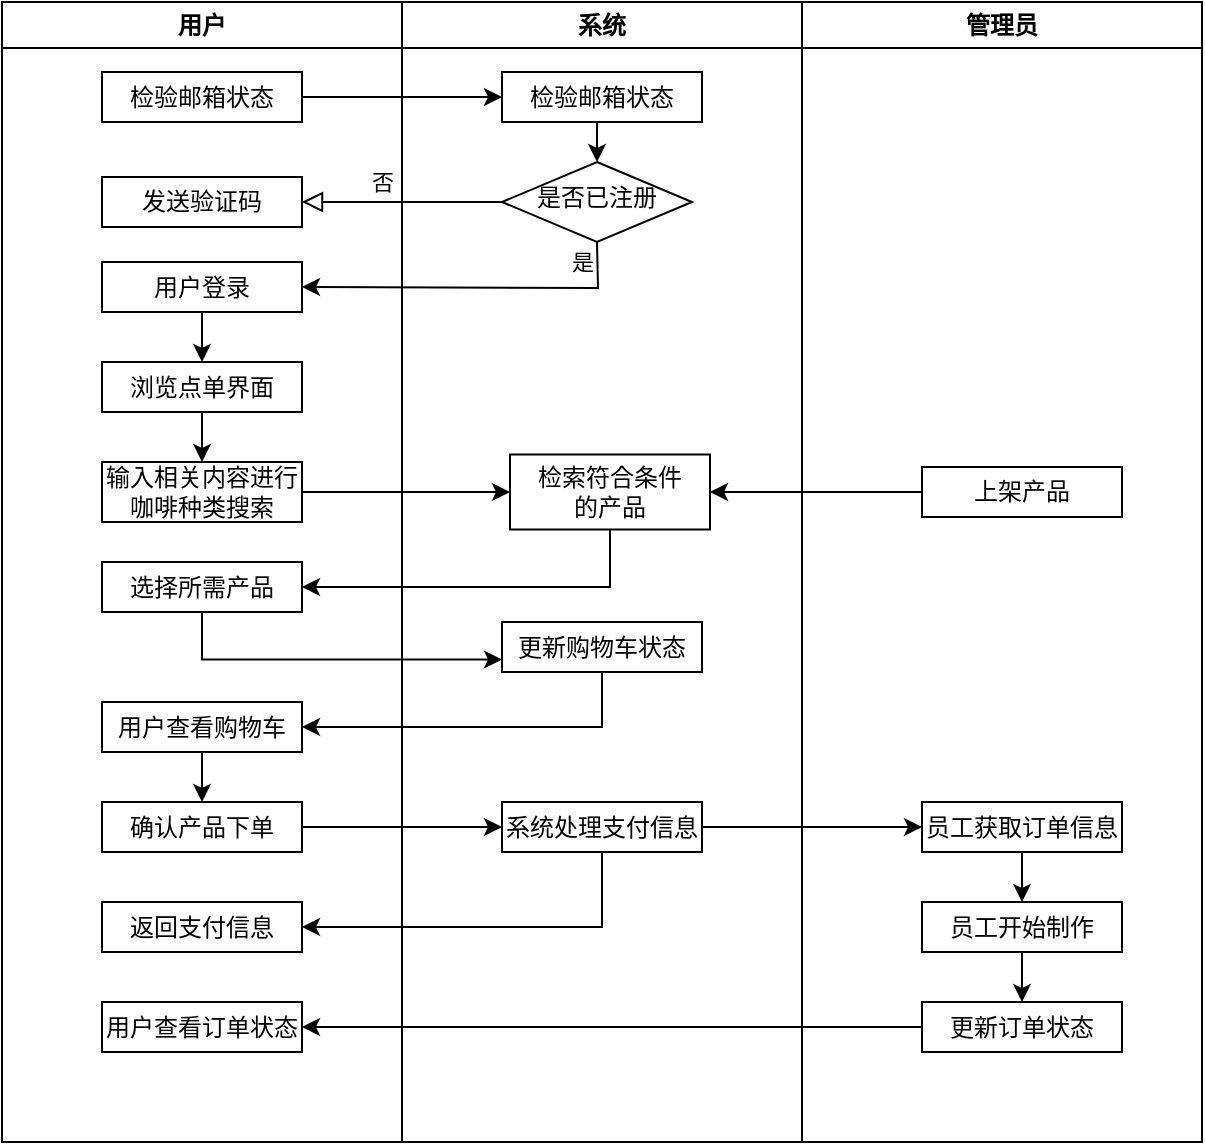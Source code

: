 <mxfile version="24.6.4" type="device">
  <diagram id="C5RBs43oDa-KdzZeNtuy" name="Page-1">
    <mxGraphModel dx="906" dy="665" grid="1" gridSize="10" guides="1" tooltips="1" connect="1" arrows="1" fold="1" page="1" pageScale="1" pageWidth="827" pageHeight="1169" math="0" shadow="0">
      <root>
        <mxCell id="WIyWlLk6GJQsqaUBKTNV-0" />
        <mxCell id="WIyWlLk6GJQsqaUBKTNV-1" parent="WIyWlLk6GJQsqaUBKTNV-0" />
        <mxCell id="WIyWlLk6GJQsqaUBKTNV-4" value="否" style="rounded=0;html=1;jettySize=auto;orthogonalLoop=1;fontSize=11;endArrow=block;endFill=0;endSize=8;strokeWidth=1;shadow=0;labelBackgroundColor=none;edgeStyle=orthogonalEdgeStyle;entryX=1;entryY=0.5;entryDx=0;entryDy=0;" parent="WIyWlLk6GJQsqaUBKTNV-1" source="WIyWlLk6GJQsqaUBKTNV-6" target="PrJg2hj3l42-YnzctC9T-12" edge="1">
          <mxGeometry x="0.2" y="-10" relative="1" as="geometry">
            <mxPoint as="offset" />
          </mxGeometry>
        </mxCell>
        <mxCell id="PrJg2hj3l42-YnzctC9T-1" value="用户" style="swimlane;whiteSpace=wrap;html=1;" vertex="1" parent="WIyWlLk6GJQsqaUBKTNV-1">
          <mxGeometry x="60" y="30" width="200" height="570" as="geometry" />
        </mxCell>
        <mxCell id="PrJg2hj3l42-YnzctC9T-6" value="检验邮箱状态" style="rounded=0;whiteSpace=wrap;html=1;" vertex="1" parent="PrJg2hj3l42-YnzctC9T-1">
          <mxGeometry x="50" y="35" width="100" height="25" as="geometry" />
        </mxCell>
        <mxCell id="PrJg2hj3l42-YnzctC9T-12" value="发送验证码" style="rounded=0;whiteSpace=wrap;html=1;" vertex="1" parent="PrJg2hj3l42-YnzctC9T-1">
          <mxGeometry x="50" y="87.5" width="100" height="25" as="geometry" />
        </mxCell>
        <mxCell id="PrJg2hj3l42-YnzctC9T-17" style="edgeStyle=orthogonalEdgeStyle;rounded=0;orthogonalLoop=1;jettySize=auto;html=1;exitX=0.5;exitY=1;exitDx=0;exitDy=0;entryX=0.5;entryY=0;entryDx=0;entryDy=0;" edge="1" parent="PrJg2hj3l42-YnzctC9T-1" source="PrJg2hj3l42-YnzctC9T-13" target="PrJg2hj3l42-YnzctC9T-16">
          <mxGeometry relative="1" as="geometry" />
        </mxCell>
        <mxCell id="PrJg2hj3l42-YnzctC9T-13" value="用户登录" style="rounded=0;whiteSpace=wrap;html=1;" vertex="1" parent="PrJg2hj3l42-YnzctC9T-1">
          <mxGeometry x="50" y="130" width="100" height="25" as="geometry" />
        </mxCell>
        <mxCell id="PrJg2hj3l42-YnzctC9T-19" style="edgeStyle=orthogonalEdgeStyle;rounded=0;orthogonalLoop=1;jettySize=auto;html=1;exitX=0.5;exitY=1;exitDx=0;exitDy=0;entryX=0.5;entryY=0;entryDx=0;entryDy=0;" edge="1" parent="PrJg2hj3l42-YnzctC9T-1" source="PrJg2hj3l42-YnzctC9T-16" target="PrJg2hj3l42-YnzctC9T-18">
          <mxGeometry relative="1" as="geometry" />
        </mxCell>
        <mxCell id="PrJg2hj3l42-YnzctC9T-16" value="浏览点单界面" style="rounded=0;whiteSpace=wrap;html=1;" vertex="1" parent="PrJg2hj3l42-YnzctC9T-1">
          <mxGeometry x="50" y="180" width="100" height="25" as="geometry" />
        </mxCell>
        <mxCell id="PrJg2hj3l42-YnzctC9T-18" value="输入相关内容进行咖啡种类搜索" style="rounded=0;whiteSpace=wrap;html=1;" vertex="1" parent="PrJg2hj3l42-YnzctC9T-1">
          <mxGeometry x="50" y="230" width="100" height="30" as="geometry" />
        </mxCell>
        <mxCell id="PrJg2hj3l42-YnzctC9T-22" value="选择所需产品" style="rounded=0;whiteSpace=wrap;html=1;" vertex="1" parent="PrJg2hj3l42-YnzctC9T-1">
          <mxGeometry x="50" y="280" width="100" height="25" as="geometry" />
        </mxCell>
        <mxCell id="PrJg2hj3l42-YnzctC9T-32" style="edgeStyle=orthogonalEdgeStyle;rounded=0;orthogonalLoop=1;jettySize=auto;html=1;exitX=0.5;exitY=1;exitDx=0;exitDy=0;entryX=0.5;entryY=0;entryDx=0;entryDy=0;" edge="1" parent="PrJg2hj3l42-YnzctC9T-1" source="PrJg2hj3l42-YnzctC9T-26" target="PrJg2hj3l42-YnzctC9T-31">
          <mxGeometry relative="1" as="geometry" />
        </mxCell>
        <mxCell id="PrJg2hj3l42-YnzctC9T-26" value="用户查看购物车" style="rounded=0;whiteSpace=wrap;html=1;" vertex="1" parent="PrJg2hj3l42-YnzctC9T-1">
          <mxGeometry x="50" y="350" width="100" height="25" as="geometry" />
        </mxCell>
        <mxCell id="PrJg2hj3l42-YnzctC9T-31" value="确认产品下单" style="rounded=0;whiteSpace=wrap;html=1;" vertex="1" parent="PrJg2hj3l42-YnzctC9T-1">
          <mxGeometry x="50" y="400" width="100" height="25" as="geometry" />
        </mxCell>
        <mxCell id="PrJg2hj3l42-YnzctC9T-36" value="返回支付信息" style="rounded=0;whiteSpace=wrap;html=1;" vertex="1" parent="PrJg2hj3l42-YnzctC9T-1">
          <mxGeometry x="50" y="450" width="100" height="25" as="geometry" />
        </mxCell>
        <mxCell id="PrJg2hj3l42-YnzctC9T-38" value="用户查看订单状态" style="rounded=0;whiteSpace=wrap;html=1;" vertex="1" parent="PrJg2hj3l42-YnzctC9T-1">
          <mxGeometry x="50" y="500" width="100" height="25" as="geometry" />
        </mxCell>
        <mxCell id="PrJg2hj3l42-YnzctC9T-2" value="系统" style="swimlane;whiteSpace=wrap;html=1;" vertex="1" parent="WIyWlLk6GJQsqaUBKTNV-1">
          <mxGeometry x="260" y="30" width="200" height="570" as="geometry" />
        </mxCell>
        <mxCell id="PrJg2hj3l42-YnzctC9T-11" style="edgeStyle=orthogonalEdgeStyle;rounded=0;orthogonalLoop=1;jettySize=auto;html=1;exitX=0.5;exitY=1;exitDx=0;exitDy=0;entryX=0.5;entryY=0;entryDx=0;entryDy=0;" edge="1" parent="PrJg2hj3l42-YnzctC9T-2" source="PrJg2hj3l42-YnzctC9T-5" target="WIyWlLk6GJQsqaUBKTNV-6">
          <mxGeometry relative="1" as="geometry" />
        </mxCell>
        <mxCell id="PrJg2hj3l42-YnzctC9T-5" value="检验邮箱状态" style="rounded=0;whiteSpace=wrap;html=1;" vertex="1" parent="PrJg2hj3l42-YnzctC9T-2">
          <mxGeometry x="50" y="35" width="100" height="25" as="geometry" />
        </mxCell>
        <mxCell id="WIyWlLk6GJQsqaUBKTNV-6" value="是否已注册" style="rhombus;whiteSpace=wrap;html=1;shadow=0;fontFamily=Helvetica;fontSize=12;align=center;strokeWidth=1;spacing=6;spacingTop=-4;" parent="PrJg2hj3l42-YnzctC9T-2" vertex="1">
          <mxGeometry x="50" y="80" width="95" height="40" as="geometry" />
        </mxCell>
        <mxCell id="PrJg2hj3l42-YnzctC9T-20" value="检索符合条件&lt;div&gt;的产品&lt;/div&gt;" style="rounded=0;whiteSpace=wrap;html=1;" vertex="1" parent="PrJg2hj3l42-YnzctC9T-2">
          <mxGeometry x="54" y="226.25" width="100" height="37.5" as="geometry" />
        </mxCell>
        <mxCell id="PrJg2hj3l42-YnzctC9T-24" value="更新购物车状态" style="rounded=0;whiteSpace=wrap;html=1;" vertex="1" parent="PrJg2hj3l42-YnzctC9T-2">
          <mxGeometry x="50" y="310" width="100" height="25" as="geometry" />
        </mxCell>
        <mxCell id="PrJg2hj3l42-YnzctC9T-33" value="系统处理支付信息" style="rounded=0;whiteSpace=wrap;html=1;" vertex="1" parent="PrJg2hj3l42-YnzctC9T-2">
          <mxGeometry x="50" y="400" width="100" height="25" as="geometry" />
        </mxCell>
        <mxCell id="PrJg2hj3l42-YnzctC9T-3" value="管理员" style="swimlane;whiteSpace=wrap;html=1;" vertex="1" parent="WIyWlLk6GJQsqaUBKTNV-1">
          <mxGeometry x="460" y="30" width="200" height="570" as="geometry" />
        </mxCell>
        <mxCell id="PrJg2hj3l42-YnzctC9T-41" style="edgeStyle=orthogonalEdgeStyle;rounded=0;orthogonalLoop=1;jettySize=auto;html=1;exitX=0.5;exitY=1;exitDx=0;exitDy=0;entryX=0.5;entryY=0;entryDx=0;entryDy=0;" edge="1" parent="PrJg2hj3l42-YnzctC9T-3" source="PrJg2hj3l42-YnzctC9T-39" target="PrJg2hj3l42-YnzctC9T-40">
          <mxGeometry relative="1" as="geometry" />
        </mxCell>
        <mxCell id="PrJg2hj3l42-YnzctC9T-39" value="员工获取订单信息" style="rounded=0;whiteSpace=wrap;html=1;" vertex="1" parent="PrJg2hj3l42-YnzctC9T-3">
          <mxGeometry x="60" y="400" width="100" height="25" as="geometry" />
        </mxCell>
        <mxCell id="PrJg2hj3l42-YnzctC9T-43" style="edgeStyle=orthogonalEdgeStyle;rounded=0;orthogonalLoop=1;jettySize=auto;html=1;exitX=0.5;exitY=1;exitDx=0;exitDy=0;entryX=0.5;entryY=0;entryDx=0;entryDy=0;" edge="1" parent="PrJg2hj3l42-YnzctC9T-3" source="PrJg2hj3l42-YnzctC9T-40" target="PrJg2hj3l42-YnzctC9T-42">
          <mxGeometry relative="1" as="geometry" />
        </mxCell>
        <mxCell id="PrJg2hj3l42-YnzctC9T-40" value="员工开始制作" style="rounded=0;whiteSpace=wrap;html=1;" vertex="1" parent="PrJg2hj3l42-YnzctC9T-3">
          <mxGeometry x="60" y="450" width="100" height="25" as="geometry" />
        </mxCell>
        <mxCell id="PrJg2hj3l42-YnzctC9T-42" value="更新订单状态" style="rounded=0;whiteSpace=wrap;html=1;" vertex="1" parent="PrJg2hj3l42-YnzctC9T-3">
          <mxGeometry x="60" y="500" width="100" height="25" as="geometry" />
        </mxCell>
        <mxCell id="PrJg2hj3l42-YnzctC9T-46" value="上架产品" style="rounded=0;whiteSpace=wrap;html=1;" vertex="1" parent="PrJg2hj3l42-YnzctC9T-3">
          <mxGeometry x="60" y="232.5" width="100" height="25" as="geometry" />
        </mxCell>
        <mxCell id="PrJg2hj3l42-YnzctC9T-8" style="edgeStyle=orthogonalEdgeStyle;rounded=0;orthogonalLoop=1;jettySize=auto;html=1;exitX=1;exitY=0.5;exitDx=0;exitDy=0;entryX=0;entryY=0.5;entryDx=0;entryDy=0;" edge="1" parent="WIyWlLk6GJQsqaUBKTNV-1" source="PrJg2hj3l42-YnzctC9T-6" target="PrJg2hj3l42-YnzctC9T-5">
          <mxGeometry relative="1" as="geometry" />
        </mxCell>
        <mxCell id="PrJg2hj3l42-YnzctC9T-14" value="" style="endArrow=classic;html=1;rounded=0;exitX=0.5;exitY=1;exitDx=0;exitDy=0;entryX=1;entryY=0.5;entryDx=0;entryDy=0;" edge="1" parent="WIyWlLk6GJQsqaUBKTNV-1" source="WIyWlLk6GJQsqaUBKTNV-6" target="PrJg2hj3l42-YnzctC9T-13">
          <mxGeometry width="50" height="50" relative="1" as="geometry">
            <mxPoint x="380" y="370" as="sourcePoint" />
            <mxPoint x="430" y="320" as="targetPoint" />
            <Array as="points">
              <mxPoint x="358" y="173" />
            </Array>
          </mxGeometry>
        </mxCell>
        <mxCell id="PrJg2hj3l42-YnzctC9T-15" value="是" style="edgeLabel;html=1;align=center;verticalAlign=middle;resizable=0;points=[];" vertex="1" connectable="0" parent="PrJg2hj3l42-YnzctC9T-14">
          <mxGeometry x="0.076" y="-6" relative="1" as="geometry">
            <mxPoint x="61" y="-7" as="offset" />
          </mxGeometry>
        </mxCell>
        <mxCell id="PrJg2hj3l42-YnzctC9T-21" style="edgeStyle=orthogonalEdgeStyle;rounded=0;orthogonalLoop=1;jettySize=auto;html=1;exitX=1;exitY=0.5;exitDx=0;exitDy=0;entryX=0;entryY=0.5;entryDx=0;entryDy=0;" edge="1" parent="WIyWlLk6GJQsqaUBKTNV-1" source="PrJg2hj3l42-YnzctC9T-18" target="PrJg2hj3l42-YnzctC9T-20">
          <mxGeometry relative="1" as="geometry" />
        </mxCell>
        <mxCell id="PrJg2hj3l42-YnzctC9T-23" style="edgeStyle=orthogonalEdgeStyle;rounded=0;orthogonalLoop=1;jettySize=auto;html=1;exitX=0.5;exitY=1;exitDx=0;exitDy=0;entryX=1;entryY=0.5;entryDx=0;entryDy=0;" edge="1" parent="WIyWlLk6GJQsqaUBKTNV-1" source="PrJg2hj3l42-YnzctC9T-20" target="PrJg2hj3l42-YnzctC9T-22">
          <mxGeometry relative="1" as="geometry" />
        </mxCell>
        <mxCell id="PrJg2hj3l42-YnzctC9T-25" style="edgeStyle=orthogonalEdgeStyle;rounded=0;orthogonalLoop=1;jettySize=auto;html=1;exitX=0.5;exitY=1;exitDx=0;exitDy=0;entryX=0;entryY=0.75;entryDx=0;entryDy=0;" edge="1" parent="WIyWlLk6GJQsqaUBKTNV-1" source="PrJg2hj3l42-YnzctC9T-22" target="PrJg2hj3l42-YnzctC9T-24">
          <mxGeometry relative="1" as="geometry" />
        </mxCell>
        <mxCell id="PrJg2hj3l42-YnzctC9T-30" style="edgeStyle=orthogonalEdgeStyle;rounded=0;orthogonalLoop=1;jettySize=auto;html=1;exitX=0.5;exitY=1;exitDx=0;exitDy=0;entryX=1;entryY=0.5;entryDx=0;entryDy=0;" edge="1" parent="WIyWlLk6GJQsqaUBKTNV-1" source="PrJg2hj3l42-YnzctC9T-24" target="PrJg2hj3l42-YnzctC9T-26">
          <mxGeometry relative="1" as="geometry" />
        </mxCell>
        <mxCell id="PrJg2hj3l42-YnzctC9T-35" style="edgeStyle=orthogonalEdgeStyle;rounded=0;orthogonalLoop=1;jettySize=auto;html=1;exitX=1;exitY=0.5;exitDx=0;exitDy=0;entryX=0;entryY=0.5;entryDx=0;entryDy=0;" edge="1" parent="WIyWlLk6GJQsqaUBKTNV-1" source="PrJg2hj3l42-YnzctC9T-31" target="PrJg2hj3l42-YnzctC9T-33">
          <mxGeometry relative="1" as="geometry" />
        </mxCell>
        <mxCell id="PrJg2hj3l42-YnzctC9T-37" style="edgeStyle=orthogonalEdgeStyle;rounded=0;orthogonalLoop=1;jettySize=auto;html=1;exitX=0.5;exitY=1;exitDx=0;exitDy=0;entryX=1;entryY=0.5;entryDx=0;entryDy=0;" edge="1" parent="WIyWlLk6GJQsqaUBKTNV-1" source="PrJg2hj3l42-YnzctC9T-33" target="PrJg2hj3l42-YnzctC9T-36">
          <mxGeometry relative="1" as="geometry" />
        </mxCell>
        <mxCell id="PrJg2hj3l42-YnzctC9T-44" style="edgeStyle=orthogonalEdgeStyle;rounded=0;orthogonalLoop=1;jettySize=auto;html=1;exitX=0;exitY=0.5;exitDx=0;exitDy=0;entryX=1;entryY=0.5;entryDx=0;entryDy=0;" edge="1" parent="WIyWlLk6GJQsqaUBKTNV-1" source="PrJg2hj3l42-YnzctC9T-42" target="PrJg2hj3l42-YnzctC9T-38">
          <mxGeometry relative="1" as="geometry" />
        </mxCell>
        <mxCell id="PrJg2hj3l42-YnzctC9T-45" style="edgeStyle=orthogonalEdgeStyle;rounded=0;orthogonalLoop=1;jettySize=auto;html=1;exitX=1;exitY=0.5;exitDx=0;exitDy=0;entryX=0;entryY=0.5;entryDx=0;entryDy=0;" edge="1" parent="WIyWlLk6GJQsqaUBKTNV-1" source="PrJg2hj3l42-YnzctC9T-33" target="PrJg2hj3l42-YnzctC9T-39">
          <mxGeometry relative="1" as="geometry" />
        </mxCell>
        <mxCell id="PrJg2hj3l42-YnzctC9T-47" style="edgeStyle=orthogonalEdgeStyle;rounded=0;orthogonalLoop=1;jettySize=auto;html=1;exitX=0;exitY=0.5;exitDx=0;exitDy=0;entryX=1;entryY=0.5;entryDx=0;entryDy=0;" edge="1" parent="WIyWlLk6GJQsqaUBKTNV-1" source="PrJg2hj3l42-YnzctC9T-46" target="PrJg2hj3l42-YnzctC9T-20">
          <mxGeometry relative="1" as="geometry" />
        </mxCell>
      </root>
    </mxGraphModel>
  </diagram>
</mxfile>
